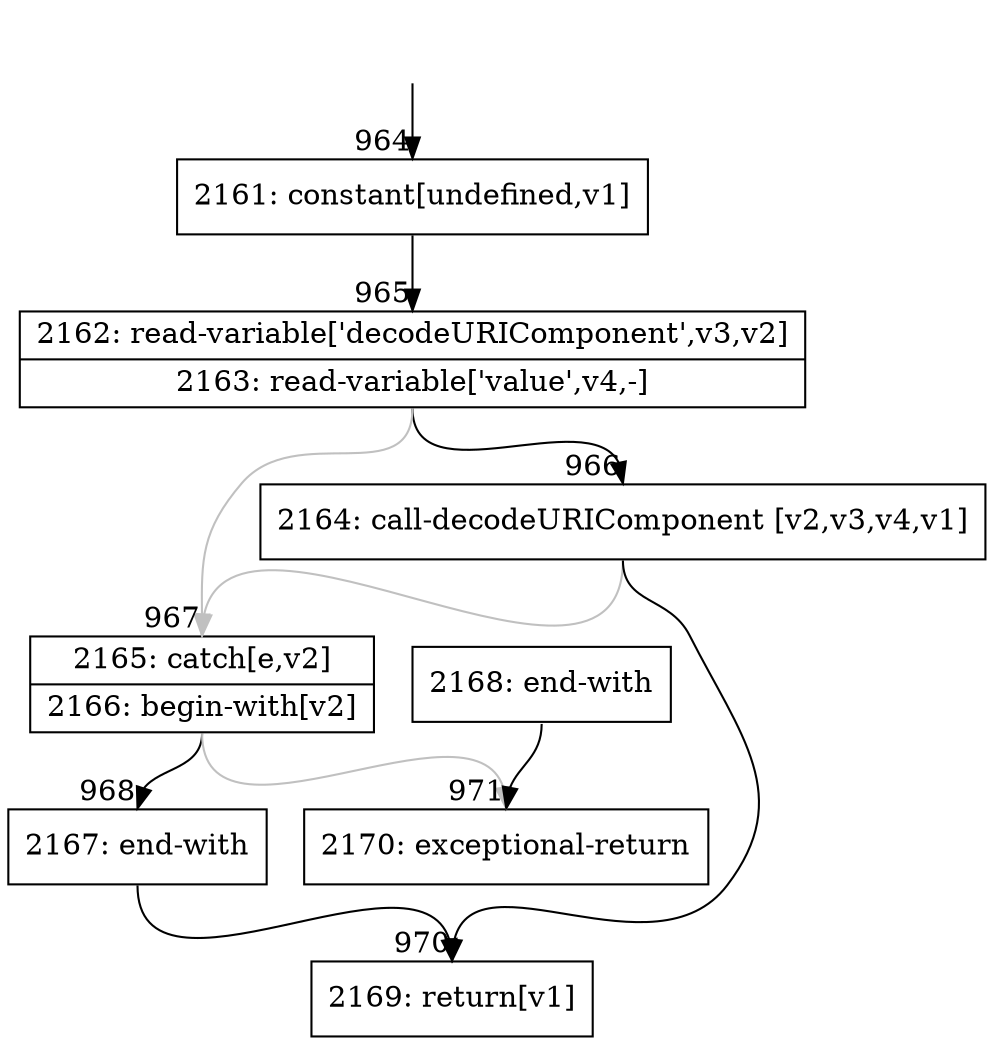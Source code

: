digraph {
rankdir="TD"
BB_entry71[shape=none,label=""];
BB_entry71 -> BB964 [tailport=s, headport=n, headlabel="    964"]
BB964 [shape=record label="{2161: constant[undefined,v1]}" ] 
BB964 -> BB965 [tailport=s, headport=n, headlabel="      965"]
BB965 [shape=record label="{2162: read-variable['decodeURIComponent',v3,v2]|2163: read-variable['value',v4,-]}" ] 
BB965 -> BB966 [tailport=s, headport=n, headlabel="      966"]
BB965 -> BB967 [tailport=s, headport=n, color=gray, headlabel="      967"]
BB966 [shape=record label="{2164: call-decodeURIComponent [v2,v3,v4,v1]}" ] 
BB966 -> BB970 [tailport=s, headport=n, headlabel="      970"]
BB966 -> BB967 [tailport=s, headport=n, color=gray]
BB967 [shape=record label="{2165: catch[e,v2]|2166: begin-with[v2]}" ] 
BB967 -> BB968 [tailport=s, headport=n, headlabel="      968"]
BB967 -> BB971 [tailport=s, headport=n, color=gray, headlabel="      971"]
BB968 [shape=record label="{2167: end-with}" ] 
BB968 -> BB970 [tailport=s, headport=n]
BB969 [shape=record label="{2168: end-with}" ] 
BB969 -> BB971 [tailport=s, headport=n]
BB970 [shape=record label="{2169: return[v1]}" ] 
BB971 [shape=record label="{2170: exceptional-return}" ] 
//#$~ 1292
}
